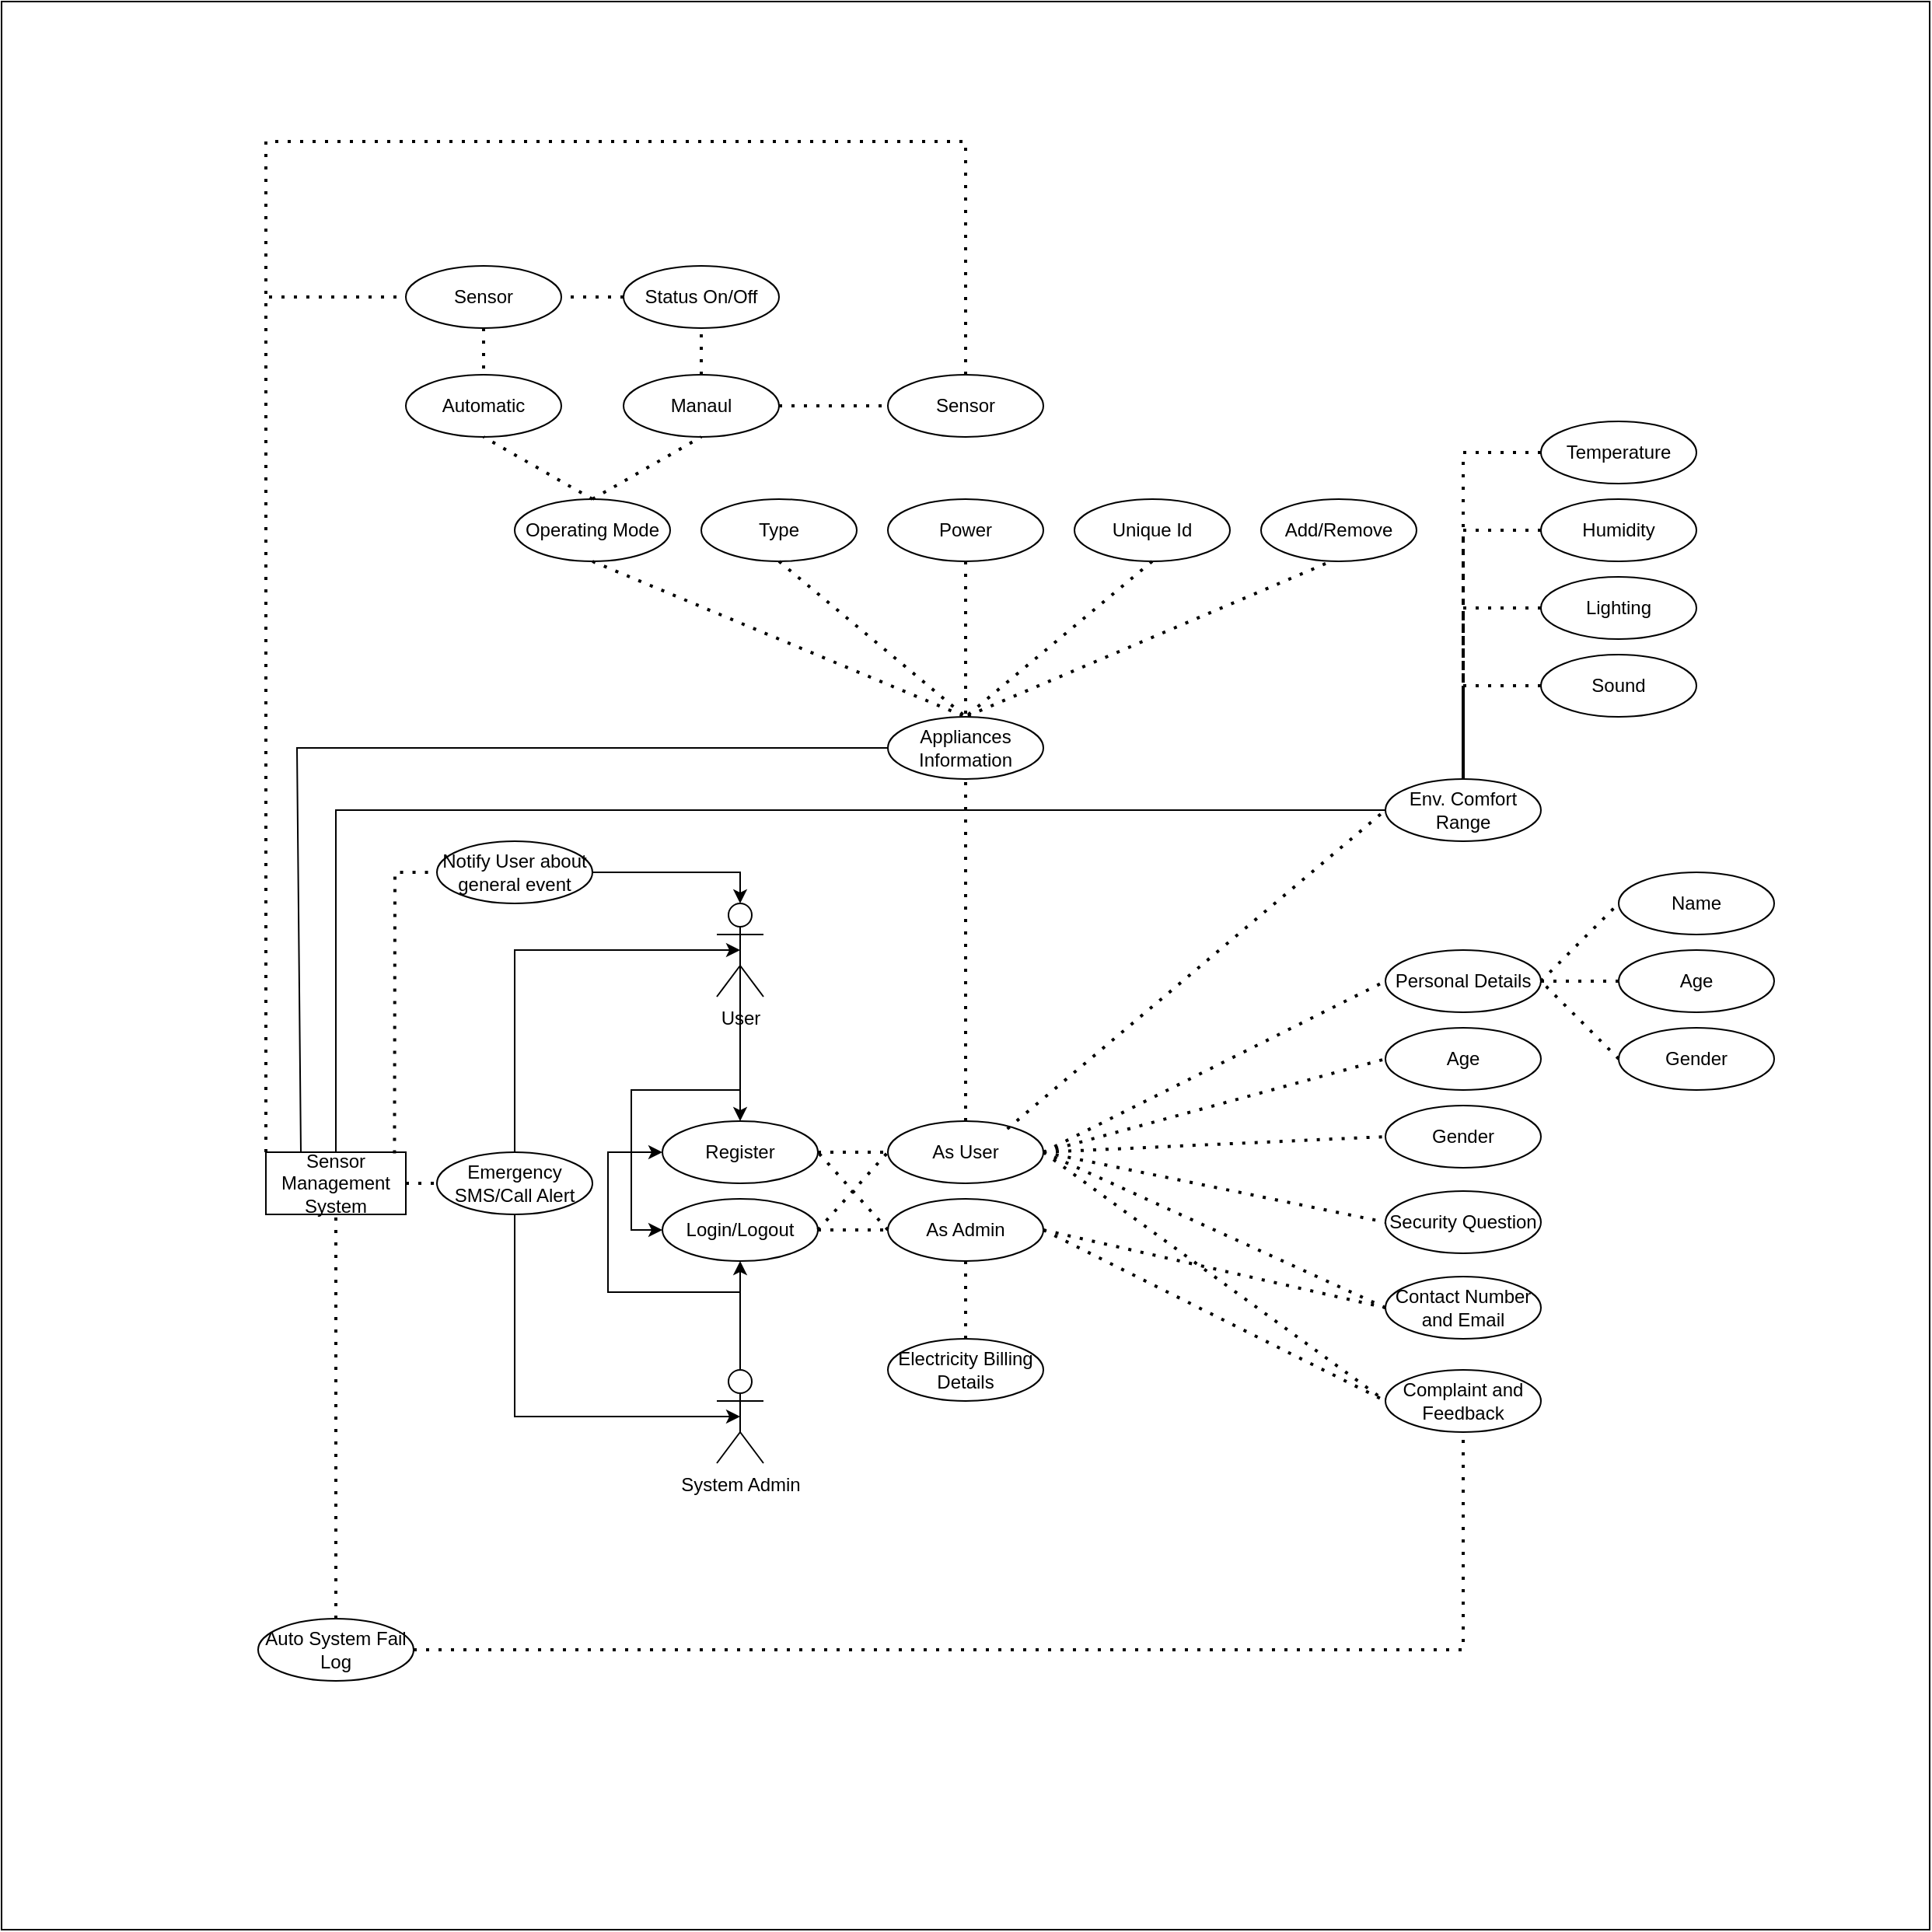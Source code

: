 <mxfile version="17.4.6"><diagram id="7KFHUwPjHJpQPtVquLR5" name="6SmartHomeUseCase"><mxGraphModel dx="4880" dy="3059" grid="1" gridSize="10" guides="1" tooltips="1" connect="1" arrows="1" fold="1" page="1" pageScale="1" pageWidth="827" pageHeight="1169" math="0" shadow="0"><root><mxCell id="0"/><mxCell id="1" parent="0"/><mxCell id="27z1iV3PaQT1dvy6Sd71-1" value="" style="whiteSpace=wrap;html=1;aspect=fixed;" vertex="1" parent="1"><mxGeometry x="-637" y="-670" width="1240" height="1240" as="geometry"/></mxCell><mxCell id="27z1iV3PaQT1dvy6Sd71-2" style="edgeStyle=orthogonalEdgeStyle;rounded=0;orthogonalLoop=1;jettySize=auto;html=1;exitX=0.5;exitY=0.5;exitDx=0;exitDy=0;exitPerimeter=0;entryX=0.5;entryY=0;entryDx=0;entryDy=0;" edge="1" parent="1" source="27z1iV3PaQT1dvy6Sd71-4" target="27z1iV3PaQT1dvy6Sd71-10"><mxGeometry relative="1" as="geometry"/></mxCell><mxCell id="27z1iV3PaQT1dvy6Sd71-3" style="edgeStyle=orthogonalEdgeStyle;rounded=0;orthogonalLoop=1;jettySize=auto;html=1;exitX=0.5;exitY=0.5;exitDx=0;exitDy=0;exitPerimeter=0;entryX=0;entryY=0.5;entryDx=0;entryDy=0;" edge="1" parent="1" source="27z1iV3PaQT1dvy6Sd71-4" target="27z1iV3PaQT1dvy6Sd71-9"><mxGeometry relative="1" as="geometry"><Array as="points"><mxPoint x="-162" y="30"/><mxPoint x="-232" y="30"/><mxPoint x="-232" y="120"/></Array></mxGeometry></mxCell><mxCell id="27z1iV3PaQT1dvy6Sd71-4" value="User" style="shape=umlActor;verticalLabelPosition=bottom;verticalAlign=top;html=1;outlineConnect=0;" vertex="1" parent="1"><mxGeometry x="-177" y="-90" width="30" height="60" as="geometry"/></mxCell><mxCell id="27z1iV3PaQT1dvy6Sd71-5" style="edgeStyle=orthogonalEdgeStyle;rounded=0;orthogonalLoop=1;jettySize=auto;html=1;exitX=0.5;exitY=0.5;exitDx=0;exitDy=0;exitPerimeter=0;entryX=0.5;entryY=1;entryDx=0;entryDy=0;" edge="1" parent="1" source="27z1iV3PaQT1dvy6Sd71-7" target="27z1iV3PaQT1dvy6Sd71-9"><mxGeometry relative="1" as="geometry"/></mxCell><mxCell id="27z1iV3PaQT1dvy6Sd71-6" style="edgeStyle=orthogonalEdgeStyle;rounded=0;orthogonalLoop=1;jettySize=auto;html=1;exitX=0.5;exitY=0.5;exitDx=0;exitDy=0;exitPerimeter=0;entryX=0;entryY=0.5;entryDx=0;entryDy=0;" edge="1" parent="1" source="27z1iV3PaQT1dvy6Sd71-7" target="27z1iV3PaQT1dvy6Sd71-10"><mxGeometry relative="1" as="geometry"><Array as="points"><mxPoint x="-162" y="160"/><mxPoint x="-247" y="160"/><mxPoint x="-247" y="70"/></Array></mxGeometry></mxCell><mxCell id="27z1iV3PaQT1dvy6Sd71-7" value="System Admin" style="shape=umlActor;verticalLabelPosition=bottom;verticalAlign=top;html=1;outlineConnect=0;" vertex="1" parent="1"><mxGeometry x="-177" y="210" width="30" height="60" as="geometry"/></mxCell><mxCell id="27z1iV3PaQT1dvy6Sd71-8" value="Sensor Management System" style="rounded=0;whiteSpace=wrap;html=1;" vertex="1" parent="1"><mxGeometry x="-467" y="70" width="90" height="40" as="geometry"/></mxCell><mxCell id="27z1iV3PaQT1dvy6Sd71-9" value="Login/Logout" style="ellipse;whiteSpace=wrap;html=1;" vertex="1" parent="1"><mxGeometry x="-212" y="100" width="100" height="40" as="geometry"/></mxCell><mxCell id="27z1iV3PaQT1dvy6Sd71-10" value="Register" style="ellipse;whiteSpace=wrap;html=1;" vertex="1" parent="1"><mxGeometry x="-212" y="50" width="100" height="40" as="geometry"/></mxCell><mxCell id="27z1iV3PaQT1dvy6Sd71-11" value="As User" style="ellipse;whiteSpace=wrap;html=1;" vertex="1" parent="1"><mxGeometry x="-67" y="50" width="100" height="40" as="geometry"/></mxCell><mxCell id="27z1iV3PaQT1dvy6Sd71-12" value="As Admin" style="ellipse;whiteSpace=wrap;html=1;" vertex="1" parent="1"><mxGeometry x="-67" y="100" width="100" height="40" as="geometry"/></mxCell><mxCell id="27z1iV3PaQT1dvy6Sd71-13" value="" style="endArrow=none;dashed=1;html=1;dashPattern=1 3;strokeWidth=2;rounded=0;exitX=1;exitY=0.5;exitDx=0;exitDy=0;entryX=0;entryY=0.5;entryDx=0;entryDy=0;" edge="1" parent="1" source="27z1iV3PaQT1dvy6Sd71-10" target="27z1iV3PaQT1dvy6Sd71-11"><mxGeometry width="50" height="50" relative="1" as="geometry"><mxPoint x="53" y="150" as="sourcePoint"/><mxPoint x="103" y="100" as="targetPoint"/></mxGeometry></mxCell><mxCell id="27z1iV3PaQT1dvy6Sd71-14" value="" style="endArrow=none;dashed=1;html=1;dashPattern=1 3;strokeWidth=2;rounded=0;exitX=1;exitY=0.5;exitDx=0;exitDy=0;entryX=0;entryY=0.5;entryDx=0;entryDy=0;" edge="1" parent="1" source="27z1iV3PaQT1dvy6Sd71-9" target="27z1iV3PaQT1dvy6Sd71-12"><mxGeometry width="50" height="50" relative="1" as="geometry"><mxPoint x="53" y="150" as="sourcePoint"/><mxPoint x="103" y="100" as="targetPoint"/></mxGeometry></mxCell><mxCell id="27z1iV3PaQT1dvy6Sd71-15" value="" style="endArrow=none;dashed=1;html=1;dashPattern=1 3;strokeWidth=2;rounded=0;entryX=1;entryY=0.5;entryDx=0;entryDy=0;exitX=0;exitY=0.5;exitDx=0;exitDy=0;" edge="1" parent="1" source="27z1iV3PaQT1dvy6Sd71-12" target="27z1iV3PaQT1dvy6Sd71-10"><mxGeometry width="50" height="50" relative="1" as="geometry"><mxPoint x="-97" y="150" as="sourcePoint"/><mxPoint x="-47" y="100" as="targetPoint"/></mxGeometry></mxCell><mxCell id="27z1iV3PaQT1dvy6Sd71-16" value="" style="endArrow=none;dashed=1;html=1;dashPattern=1 3;strokeWidth=2;rounded=0;exitX=1;exitY=0.5;exitDx=0;exitDy=0;entryX=0;entryY=0.5;entryDx=0;entryDy=0;" edge="1" parent="1" source="27z1iV3PaQT1dvy6Sd71-9" target="27z1iV3PaQT1dvy6Sd71-11"><mxGeometry width="50" height="50" relative="1" as="geometry"><mxPoint x="-97" y="150" as="sourcePoint"/><mxPoint x="-47" y="100" as="targetPoint"/></mxGeometry></mxCell><mxCell id="27z1iV3PaQT1dvy6Sd71-17" value="Personal Details" style="ellipse;whiteSpace=wrap;html=1;" vertex="1" parent="1"><mxGeometry x="253" y="-60" width="100" height="40" as="geometry"/></mxCell><mxCell id="27z1iV3PaQT1dvy6Sd71-18" value="Age" style="ellipse;whiteSpace=wrap;html=1;" vertex="1" parent="1"><mxGeometry x="253" y="-10" width="100" height="40" as="geometry"/></mxCell><mxCell id="27z1iV3PaQT1dvy6Sd71-19" value="Gender" style="ellipse;whiteSpace=wrap;html=1;" vertex="1" parent="1"><mxGeometry x="253" y="40" width="100" height="40" as="geometry"/></mxCell><mxCell id="27z1iV3PaQT1dvy6Sd71-20" value="Security Question" style="ellipse;whiteSpace=wrap;html=1;" vertex="1" parent="1"><mxGeometry x="253" y="95" width="100" height="40" as="geometry"/></mxCell><mxCell id="27z1iV3PaQT1dvy6Sd71-21" value="Contact Number and Email" style="ellipse;whiteSpace=wrap;html=1;" vertex="1" parent="1"><mxGeometry x="253" y="150" width="100" height="40" as="geometry"/></mxCell><mxCell id="27z1iV3PaQT1dvy6Sd71-22" value="" style="endArrow=none;dashed=1;html=1;dashPattern=1 3;strokeWidth=2;rounded=0;exitX=1;exitY=0.5;exitDx=0;exitDy=0;entryX=0;entryY=0.5;entryDx=0;entryDy=0;" edge="1" parent="1" source="27z1iV3PaQT1dvy6Sd71-11" target="27z1iV3PaQT1dvy6Sd71-17"><mxGeometry width="50" height="50" relative="1" as="geometry"><mxPoint x="93" y="150" as="sourcePoint"/><mxPoint x="143" y="100" as="targetPoint"/></mxGeometry></mxCell><mxCell id="27z1iV3PaQT1dvy6Sd71-23" value="" style="endArrow=none;dashed=1;html=1;dashPattern=1 3;strokeWidth=2;rounded=0;exitX=1;exitY=0.5;exitDx=0;exitDy=0;entryX=0;entryY=0.5;entryDx=0;entryDy=0;" edge="1" parent="1" source="27z1iV3PaQT1dvy6Sd71-11" target="27z1iV3PaQT1dvy6Sd71-18"><mxGeometry width="50" height="50" relative="1" as="geometry"><mxPoint x="43.0" y="80" as="sourcePoint"/><mxPoint x="63" y="-10" as="targetPoint"/></mxGeometry></mxCell><mxCell id="27z1iV3PaQT1dvy6Sd71-24" value="" style="endArrow=none;dashed=1;html=1;dashPattern=1 3;strokeWidth=2;rounded=0;exitX=1;exitY=0.5;exitDx=0;exitDy=0;entryX=0;entryY=0.5;entryDx=0;entryDy=0;" edge="1" parent="1" source="27z1iV3PaQT1dvy6Sd71-11" target="27z1iV3PaQT1dvy6Sd71-19"><mxGeometry width="50" height="50" relative="1" as="geometry"><mxPoint x="53.0" y="90" as="sourcePoint"/><mxPoint x="73" as="targetPoint"/></mxGeometry></mxCell><mxCell id="27z1iV3PaQT1dvy6Sd71-25" value="" style="endArrow=none;dashed=1;html=1;dashPattern=1 3;strokeWidth=2;rounded=0;exitX=1;exitY=0.5;exitDx=0;exitDy=0;entryX=0;entryY=0.5;entryDx=0;entryDy=0;" edge="1" parent="1" source="27z1iV3PaQT1dvy6Sd71-11" target="27z1iV3PaQT1dvy6Sd71-20"><mxGeometry width="50" height="50" relative="1" as="geometry"><mxPoint x="63.0" y="100" as="sourcePoint"/><mxPoint x="83" y="10" as="targetPoint"/></mxGeometry></mxCell><mxCell id="27z1iV3PaQT1dvy6Sd71-26" value="" style="endArrow=none;dashed=1;html=1;dashPattern=1 3;strokeWidth=2;rounded=0;exitX=0;exitY=0.5;exitDx=0;exitDy=0;entryX=1;entryY=0.5;entryDx=0;entryDy=0;" edge="1" parent="1" source="27z1iV3PaQT1dvy6Sd71-21" target="27z1iV3PaQT1dvy6Sd71-11"><mxGeometry width="50" height="50" relative="1" as="geometry"><mxPoint x="73.0" y="110" as="sourcePoint"/><mxPoint x="93" y="20" as="targetPoint"/></mxGeometry></mxCell><mxCell id="27z1iV3PaQT1dvy6Sd71-27" value="" style="endArrow=none;dashed=1;html=1;dashPattern=1 3;strokeWidth=2;rounded=0;exitX=1;exitY=0.5;exitDx=0;exitDy=0;entryX=0;entryY=0.5;entryDx=0;entryDy=0;" edge="1" parent="1" source="27z1iV3PaQT1dvy6Sd71-12" target="27z1iV3PaQT1dvy6Sd71-21"><mxGeometry width="50" height="50" relative="1" as="geometry"><mxPoint x="93.0" y="130" as="sourcePoint"/><mxPoint x="113" y="40" as="targetPoint"/></mxGeometry></mxCell><mxCell id="27z1iV3PaQT1dvy6Sd71-28" value="Name" style="ellipse;whiteSpace=wrap;html=1;" vertex="1" parent="1"><mxGeometry x="403" y="-110" width="100" height="40" as="geometry"/></mxCell><mxCell id="27z1iV3PaQT1dvy6Sd71-29" value="Age" style="ellipse;whiteSpace=wrap;html=1;" vertex="1" parent="1"><mxGeometry x="403" y="-60" width="100" height="40" as="geometry"/></mxCell><mxCell id="27z1iV3PaQT1dvy6Sd71-30" value="Gender" style="ellipse;whiteSpace=wrap;html=1;" vertex="1" parent="1"><mxGeometry x="403" y="-10" width="100" height="40" as="geometry"/></mxCell><mxCell id="27z1iV3PaQT1dvy6Sd71-31" value="" style="endArrow=none;dashed=1;html=1;dashPattern=1 3;strokeWidth=2;rounded=0;entryX=0;entryY=0.5;entryDx=0;entryDy=0;exitX=1;exitY=0.5;exitDx=0;exitDy=0;" edge="1" parent="1" source="27z1iV3PaQT1dvy6Sd71-17" target="27z1iV3PaQT1dvy6Sd71-28"><mxGeometry width="50" height="50" relative="1" as="geometry"><mxPoint x="313" y="150" as="sourcePoint"/><mxPoint x="363" y="100" as="targetPoint"/></mxGeometry></mxCell><mxCell id="27z1iV3PaQT1dvy6Sd71-32" value="" style="endArrow=none;dashed=1;html=1;dashPattern=1 3;strokeWidth=2;rounded=0;entryX=1;entryY=0.5;entryDx=0;entryDy=0;exitX=0;exitY=0.5;exitDx=0;exitDy=0;" edge="1" parent="1" source="27z1iV3PaQT1dvy6Sd71-29" target="27z1iV3PaQT1dvy6Sd71-17"><mxGeometry width="50" height="50" relative="1" as="geometry"><mxPoint x="393" y="-30" as="sourcePoint"/><mxPoint x="323" y="-70" as="targetPoint"/></mxGeometry></mxCell><mxCell id="27z1iV3PaQT1dvy6Sd71-33" value="" style="endArrow=none;dashed=1;html=1;dashPattern=1 3;strokeWidth=2;rounded=0;exitX=0;exitY=0.5;exitDx=0;exitDy=0;entryX=1;entryY=0.5;entryDx=0;entryDy=0;" edge="1" parent="1" source="27z1iV3PaQT1dvy6Sd71-30" target="27z1iV3PaQT1dvy6Sd71-17"><mxGeometry width="50" height="50" relative="1" as="geometry"><mxPoint x="423" y="-110" as="sourcePoint"/><mxPoint x="373" y="-40" as="targetPoint"/></mxGeometry></mxCell><mxCell id="27z1iV3PaQT1dvy6Sd71-34" value="Appliances Information" style="ellipse;whiteSpace=wrap;html=1;" vertex="1" parent="1"><mxGeometry x="-67" y="-210" width="100" height="40" as="geometry"/></mxCell><mxCell id="27z1iV3PaQT1dvy6Sd71-35" value="" style="endArrow=none;dashed=1;html=1;dashPattern=1 3;strokeWidth=2;rounded=0;entryX=0.5;entryY=1;entryDx=0;entryDy=0;exitX=0.5;exitY=0;exitDx=0;exitDy=0;" edge="1" parent="1" source="27z1iV3PaQT1dvy6Sd71-11" target="27z1iV3PaQT1dvy6Sd71-34"><mxGeometry width="50" height="50" relative="1" as="geometry"><mxPoint x="-127" y="120" as="sourcePoint"/><mxPoint x="-77" y="70" as="targetPoint"/></mxGeometry></mxCell><mxCell id="27z1iV3PaQT1dvy6Sd71-36" value="Type" style="ellipse;whiteSpace=wrap;html=1;" vertex="1" parent="1"><mxGeometry x="-187" y="-350" width="100" height="40" as="geometry"/></mxCell><mxCell id="27z1iV3PaQT1dvy6Sd71-37" value="Power" style="ellipse;whiteSpace=wrap;html=1;" vertex="1" parent="1"><mxGeometry x="-67" y="-350" width="100" height="40" as="geometry"/></mxCell><mxCell id="27z1iV3PaQT1dvy6Sd71-38" value="Unique Id" style="ellipse;whiteSpace=wrap;html=1;" vertex="1" parent="1"><mxGeometry x="53" y="-350" width="100" height="40" as="geometry"/></mxCell><mxCell id="27z1iV3PaQT1dvy6Sd71-39" value="Operating Mode" style="ellipse;whiteSpace=wrap;html=1;" vertex="1" parent="1"><mxGeometry x="-307" y="-350" width="100" height="40" as="geometry"/></mxCell><mxCell id="27z1iV3PaQT1dvy6Sd71-40" value="" style="endArrow=none;dashed=1;html=1;dashPattern=1 3;strokeWidth=2;rounded=0;entryX=0.5;entryY=0;entryDx=0;entryDy=0;exitX=0.5;exitY=1;exitDx=0;exitDy=0;" edge="1" parent="1" source="27z1iV3PaQT1dvy6Sd71-39" target="27z1iV3PaQT1dvy6Sd71-34"><mxGeometry width="50" height="50" relative="1" as="geometry"><mxPoint x="63" y="150" as="sourcePoint"/><mxPoint x="113" y="100" as="targetPoint"/></mxGeometry></mxCell><mxCell id="27z1iV3PaQT1dvy6Sd71-41" value="" style="endArrow=none;dashed=1;html=1;dashPattern=1 3;strokeWidth=2;rounded=0;exitX=0.5;exitY=1;exitDx=0;exitDy=0;entryX=0.5;entryY=0;entryDx=0;entryDy=0;" edge="1" parent="1" source="27z1iV3PaQT1dvy6Sd71-36" target="27z1iV3PaQT1dvy6Sd71-34"><mxGeometry width="50" height="50" relative="1" as="geometry"><mxPoint x="-187" y="-180" as="sourcePoint"/><mxPoint x="13" y="-110" as="targetPoint"/></mxGeometry></mxCell><mxCell id="27z1iV3PaQT1dvy6Sd71-42" value="" style="endArrow=none;dashed=1;html=1;dashPattern=1 3;strokeWidth=2;rounded=0;exitX=0.5;exitY=1;exitDx=0;exitDy=0;entryX=0.5;entryY=0;entryDx=0;entryDy=0;" edge="1" parent="1" source="27z1iV3PaQT1dvy6Sd71-37" target="27z1iV3PaQT1dvy6Sd71-34"><mxGeometry width="50" height="50" relative="1" as="geometry"><mxPoint x="-67" y="-180" as="sourcePoint"/><mxPoint x="13" y="-120" as="targetPoint"/></mxGeometry></mxCell><mxCell id="27z1iV3PaQT1dvy6Sd71-43" value="" style="endArrow=none;dashed=1;html=1;dashPattern=1 3;strokeWidth=2;rounded=0;exitX=0.5;exitY=1;exitDx=0;exitDy=0;entryX=0.5;entryY=0;entryDx=0;entryDy=0;" edge="1" parent="1" source="27z1iV3PaQT1dvy6Sd71-38" target="27z1iV3PaQT1dvy6Sd71-34"><mxGeometry width="50" height="50" relative="1" as="geometry"><mxPoint x="53" y="-180" as="sourcePoint"/><mxPoint x="33" y="-100" as="targetPoint"/></mxGeometry></mxCell><mxCell id="27z1iV3PaQT1dvy6Sd71-44" value="" style="endArrow=none;html=1;rounded=0;exitX=0.25;exitY=0;exitDx=0;exitDy=0;entryX=0;entryY=0.5;entryDx=0;entryDy=0;" edge="1" parent="1" source="27z1iV3PaQT1dvy6Sd71-8" target="27z1iV3PaQT1dvy6Sd71-34"><mxGeometry width="50" height="50" relative="1" as="geometry"><mxPoint x="-117" y="30" as="sourcePoint"/><mxPoint x="-67" y="-20" as="targetPoint"/><Array as="points"><mxPoint x="-447" y="-190"/></Array></mxGeometry></mxCell><mxCell id="27z1iV3PaQT1dvy6Sd71-45" value="Add/Remove" style="ellipse;whiteSpace=wrap;html=1;" vertex="1" parent="1"><mxGeometry x="173" y="-350" width="100" height="40" as="geometry"/></mxCell><mxCell id="27z1iV3PaQT1dvy6Sd71-46" value="" style="endArrow=none;dashed=1;html=1;dashPattern=1 3;strokeWidth=2;rounded=0;exitX=0.415;exitY=1.037;exitDx=0;exitDy=0;exitPerimeter=0;entryX=0.5;entryY=0;entryDx=0;entryDy=0;" edge="1" parent="1" source="27z1iV3PaQT1dvy6Sd71-45" target="27z1iV3PaQT1dvy6Sd71-34"><mxGeometry width="50" height="50" relative="1" as="geometry"><mxPoint x="173" y="-300" as="sourcePoint"/><mxPoint x="53" y="-220" as="targetPoint"/></mxGeometry></mxCell><mxCell id="27z1iV3PaQT1dvy6Sd71-47" value="Complaint and Feedback" style="ellipse;whiteSpace=wrap;html=1;" vertex="1" parent="1"><mxGeometry x="253" y="210" width="100" height="40" as="geometry"/></mxCell><mxCell id="27z1iV3PaQT1dvy6Sd71-48" value="Electricity Billing Details" style="ellipse;whiteSpace=wrap;html=1;" vertex="1" parent="1"><mxGeometry x="-67" y="190" width="100" height="40" as="geometry"/></mxCell><mxCell id="27z1iV3PaQT1dvy6Sd71-49" value="" style="endArrow=none;dashed=1;html=1;dashPattern=1 3;strokeWidth=2;rounded=0;entryX=0;entryY=0.5;entryDx=0;entryDy=0;exitX=1;exitY=0.5;exitDx=0;exitDy=0;" edge="1" parent="1" source="27z1iV3PaQT1dvy6Sd71-12" target="27z1iV3PaQT1dvy6Sd71-47"><mxGeometry width="50" height="50" relative="1" as="geometry"><mxPoint x="63" y="160" as="sourcePoint"/><mxPoint x="-102" y="80" as="targetPoint"/></mxGeometry></mxCell><mxCell id="27z1iV3PaQT1dvy6Sd71-50" value="" style="endArrow=none;dashed=1;html=1;dashPattern=1 3;strokeWidth=2;rounded=0;entryX=0.5;entryY=0;entryDx=0;entryDy=0;exitX=0.5;exitY=1;exitDx=0;exitDy=0;" edge="1" parent="1" source="27z1iV3PaQT1dvy6Sd71-12" target="27z1iV3PaQT1dvy6Sd71-48"><mxGeometry width="50" height="50" relative="1" as="geometry"><mxPoint x="-7" y="150" as="sourcePoint"/><mxPoint x="-62" y="200" as="targetPoint"/></mxGeometry></mxCell><mxCell id="27z1iV3PaQT1dvy6Sd71-51" value="" style="endArrow=none;dashed=1;html=1;dashPattern=1 3;strokeWidth=2;rounded=0;entryX=0;entryY=0.5;entryDx=0;entryDy=0;exitX=1;exitY=0.5;exitDx=0;exitDy=0;" edge="1" parent="1" source="27z1iV3PaQT1dvy6Sd71-11" target="27z1iV3PaQT1dvy6Sd71-47"><mxGeometry width="50" height="50" relative="1" as="geometry"><mxPoint x="43" y="130" as="sourcePoint"/><mxPoint x="313" y="220" as="targetPoint"/></mxGeometry></mxCell><mxCell id="27z1iV3PaQT1dvy6Sd71-52" value="Env. Comfort Range" style="ellipse;whiteSpace=wrap;html=1;" vertex="1" parent="1"><mxGeometry x="253" y="-170" width="100" height="40" as="geometry"/></mxCell><mxCell id="27z1iV3PaQT1dvy6Sd71-53" value="" style="endArrow=none;dashed=1;html=1;dashPattern=1 3;strokeWidth=2;rounded=0;exitX=0.768;exitY=0.125;exitDx=0;exitDy=0;exitPerimeter=0;entryX=0;entryY=0.5;entryDx=0;entryDy=0;" edge="1" parent="1" source="27z1iV3PaQT1dvy6Sd71-11" target="27z1iV3PaQT1dvy6Sd71-52"><mxGeometry width="50" height="50" relative="1" as="geometry"><mxPoint x="183" y="-20" as="sourcePoint"/><mxPoint x="233" y="-70" as="targetPoint"/></mxGeometry></mxCell><mxCell id="27z1iV3PaQT1dvy6Sd71-54" value="" style="endArrow=none;html=1;rounded=0;entryX=0.5;entryY=0;entryDx=0;entryDy=0;exitX=0;exitY=0.5;exitDx=0;exitDy=0;" edge="1" parent="1" source="27z1iV3PaQT1dvy6Sd71-52" target="27z1iV3PaQT1dvy6Sd71-8"><mxGeometry width="50" height="50" relative="1" as="geometry"><mxPoint x="-67" y="-20" as="sourcePoint"/><mxPoint x="-17" y="-70" as="targetPoint"/><Array as="points"><mxPoint x="-422" y="-150"/></Array></mxGeometry></mxCell><mxCell id="27z1iV3PaQT1dvy6Sd71-55" value="Temperature" style="ellipse;whiteSpace=wrap;html=1;" vertex="1" parent="1"><mxGeometry x="353" y="-400" width="100" height="40" as="geometry"/></mxCell><mxCell id="27z1iV3PaQT1dvy6Sd71-56" value="Humidity" style="ellipse;whiteSpace=wrap;html=1;" vertex="1" parent="1"><mxGeometry x="353" y="-350" width="100" height="40" as="geometry"/></mxCell><mxCell id="27z1iV3PaQT1dvy6Sd71-57" value="Lighting" style="ellipse;whiteSpace=wrap;html=1;" vertex="1" parent="1"><mxGeometry x="353" y="-300" width="100" height="40" as="geometry"/></mxCell><mxCell id="27z1iV3PaQT1dvy6Sd71-58" value="Sound" style="ellipse;whiteSpace=wrap;html=1;" vertex="1" parent="1"><mxGeometry x="353" y="-250" width="100" height="40" as="geometry"/></mxCell><mxCell id="27z1iV3PaQT1dvy6Sd71-59" value="" style="endArrow=none;dashed=1;html=1;dashPattern=1 3;strokeWidth=2;rounded=0;entryX=0.5;entryY=0;entryDx=0;entryDy=0;exitX=0;exitY=0.5;exitDx=0;exitDy=0;" edge="1" parent="1" source="27z1iV3PaQT1dvy6Sd71-55" target="27z1iV3PaQT1dvy6Sd71-52"><mxGeometry width="50" height="50" relative="1" as="geometry"><mxPoint x="233" y="-10" as="sourcePoint"/><mxPoint x="283" y="-60" as="targetPoint"/><Array as="points"><mxPoint x="303" y="-380"/></Array></mxGeometry></mxCell><mxCell id="27z1iV3PaQT1dvy6Sd71-60" value="" style="endArrow=none;dashed=1;html=1;dashPattern=1 3;strokeWidth=2;rounded=0;exitX=0;exitY=0.5;exitDx=0;exitDy=0;entryX=0.5;entryY=0;entryDx=0;entryDy=0;" edge="1" parent="1" source="27z1iV3PaQT1dvy6Sd71-56" target="27z1iV3PaQT1dvy6Sd71-52"><mxGeometry width="50" height="50" relative="1" as="geometry"><mxPoint x="363.0" y="-370" as="sourcePoint"/><mxPoint x="263" y="-170" as="targetPoint"/><Array as="points"><mxPoint x="303" y="-330"/></Array></mxGeometry></mxCell><mxCell id="27z1iV3PaQT1dvy6Sd71-61" value="" style="endArrow=none;dashed=1;html=1;dashPattern=1 3;strokeWidth=2;rounded=0;entryX=0.5;entryY=0;entryDx=0;entryDy=0;exitX=0;exitY=0.5;exitDx=0;exitDy=0;" edge="1" parent="1" source="27z1iV3PaQT1dvy6Sd71-57" target="27z1iV3PaQT1dvy6Sd71-52"><mxGeometry width="50" height="50" relative="1" as="geometry"><mxPoint x="373.0" y="-360" as="sourcePoint"/><mxPoint x="323" y="-130" as="targetPoint"/><Array as="points"><mxPoint x="303" y="-280"/></Array></mxGeometry></mxCell><mxCell id="27z1iV3PaQT1dvy6Sd71-62" value="" style="endArrow=none;dashed=1;html=1;dashPattern=1 3;strokeWidth=2;rounded=0;entryX=0.5;entryY=0;entryDx=0;entryDy=0;exitX=0;exitY=0.5;exitDx=0;exitDy=0;" edge="1" parent="1" source="27z1iV3PaQT1dvy6Sd71-58" target="27z1iV3PaQT1dvy6Sd71-52"><mxGeometry width="50" height="50" relative="1" as="geometry"><mxPoint x="383.0" y="-350" as="sourcePoint"/><mxPoint x="333" y="-120" as="targetPoint"/><Array as="points"><mxPoint x="303" y="-230"/></Array></mxGeometry></mxCell><mxCell id="27z1iV3PaQT1dvy6Sd71-63" value="Automatic" style="ellipse;whiteSpace=wrap;html=1;" vertex="1" parent="1"><mxGeometry x="-377" y="-430" width="100" height="40" as="geometry"/></mxCell><mxCell id="27z1iV3PaQT1dvy6Sd71-64" value="" style="endArrow=none;dashed=1;html=1;dashPattern=1 3;strokeWidth=2;rounded=0;entryX=0.5;entryY=1;entryDx=0;entryDy=0;exitX=0.5;exitY=0;exitDx=0;exitDy=0;" edge="1" parent="1" source="27z1iV3PaQT1dvy6Sd71-39" target="27z1iV3PaQT1dvy6Sd71-63"><mxGeometry width="50" height="50" relative="1" as="geometry"><mxPoint x="23" y="-10" as="sourcePoint"/><mxPoint x="73" y="-60" as="targetPoint"/></mxGeometry></mxCell><mxCell id="27z1iV3PaQT1dvy6Sd71-65" value="Auto System Fail Log" style="ellipse;whiteSpace=wrap;html=1;" vertex="1" parent="1"><mxGeometry x="-472" y="370" width="100" height="40" as="geometry"/></mxCell><mxCell id="27z1iV3PaQT1dvy6Sd71-66" value="" style="endArrow=none;dashed=1;html=1;dashPattern=1 3;strokeWidth=2;rounded=0;entryX=0.5;entryY=1;entryDx=0;entryDy=0;exitX=0.5;exitY=0;exitDx=0;exitDy=0;" edge="1" parent="1" source="27z1iV3PaQT1dvy6Sd71-65" target="27z1iV3PaQT1dvy6Sd71-8"><mxGeometry width="50" height="50" relative="1" as="geometry"><mxPoint x="-137" y="230" as="sourcePoint"/><mxPoint x="-87" y="180" as="targetPoint"/></mxGeometry></mxCell><mxCell id="27z1iV3PaQT1dvy6Sd71-67" value="" style="endArrow=none;dashed=1;html=1;dashPattern=1 3;strokeWidth=2;rounded=0;exitX=1;exitY=0.5;exitDx=0;exitDy=0;entryX=0.5;entryY=1;entryDx=0;entryDy=0;" edge="1" parent="1" source="27z1iV3PaQT1dvy6Sd71-65" target="27z1iV3PaQT1dvy6Sd71-47"><mxGeometry width="50" height="50" relative="1" as="geometry"><mxPoint x="-137" y="230" as="sourcePoint"/><mxPoint x="93" y="330" as="targetPoint"/><Array as="points"><mxPoint x="303" y="390"/></Array></mxGeometry></mxCell><mxCell id="27z1iV3PaQT1dvy6Sd71-68" value="Manaul" style="ellipse;whiteSpace=wrap;html=1;" vertex="1" parent="1"><mxGeometry x="-237" y="-430" width="100" height="40" as="geometry"/></mxCell><mxCell id="27z1iV3PaQT1dvy6Sd71-69" value="" style="endArrow=none;dashed=1;html=1;dashPattern=1 3;strokeWidth=2;rounded=0;entryX=0.5;entryY=1;entryDx=0;entryDy=0;exitX=0.5;exitY=0;exitDx=0;exitDy=0;" edge="1" parent="1" source="27z1iV3PaQT1dvy6Sd71-39" target="27z1iV3PaQT1dvy6Sd71-68"><mxGeometry width="50" height="50" relative="1" as="geometry"><mxPoint x="-247" y="-340" as="sourcePoint"/><mxPoint x="-327" y="-380" as="targetPoint"/></mxGeometry></mxCell><mxCell id="27z1iV3PaQT1dvy6Sd71-70" value="Status On/Off" style="ellipse;whiteSpace=wrap;html=1;" vertex="1" parent="1"><mxGeometry x="-237" y="-500" width="100" height="40" as="geometry"/></mxCell><mxCell id="27z1iV3PaQT1dvy6Sd71-71" value="" style="endArrow=none;dashed=1;html=1;dashPattern=1 3;strokeWidth=2;rounded=0;entryX=0.5;entryY=1;entryDx=0;entryDy=0;exitX=0.5;exitY=0;exitDx=0;exitDy=0;" edge="1" parent="1" source="27z1iV3PaQT1dvy6Sd71-68" target="27z1iV3PaQT1dvy6Sd71-70"><mxGeometry width="50" height="50" relative="1" as="geometry"><mxPoint x="-247" y="-340" as="sourcePoint"/><mxPoint x="-177" y="-380" as="targetPoint"/></mxGeometry></mxCell><mxCell id="27z1iV3PaQT1dvy6Sd71-72" value="Sensor" style="ellipse;whiteSpace=wrap;html=1;" vertex="1" parent="1"><mxGeometry x="-377" y="-500" width="100" height="40" as="geometry"/></mxCell><mxCell id="27z1iV3PaQT1dvy6Sd71-73" value="" style="endArrow=none;dashed=1;html=1;dashPattern=1 3;strokeWidth=2;rounded=0;entryX=0.5;entryY=0;entryDx=0;entryDy=0;exitX=0.5;exitY=1;exitDx=0;exitDy=0;" edge="1" parent="1" source="27z1iV3PaQT1dvy6Sd71-72" target="27z1iV3PaQT1dvy6Sd71-63"><mxGeometry width="50" height="50" relative="1" as="geometry"><mxPoint x="-247" y="-340" as="sourcePoint"/><mxPoint x="-317" y="-380" as="targetPoint"/></mxGeometry></mxCell><mxCell id="27z1iV3PaQT1dvy6Sd71-74" value="" style="endArrow=none;dashed=1;html=1;dashPattern=1 3;strokeWidth=2;rounded=0;entryX=0;entryY=0.5;entryDx=0;entryDy=0;exitX=0;exitY=0;exitDx=0;exitDy=0;" edge="1" parent="1" source="27z1iV3PaQT1dvy6Sd71-8" target="27z1iV3PaQT1dvy6Sd71-72"><mxGeometry width="50" height="50" relative="1" as="geometry"><mxPoint x="-317" y="-450" as="sourcePoint"/><mxPoint x="-317" y="-420" as="targetPoint"/><Array as="points"><mxPoint x="-467" y="-480"/></Array></mxGeometry></mxCell><mxCell id="27z1iV3PaQT1dvy6Sd71-75" value="" style="endArrow=none;dashed=1;html=1;dashPattern=1 3;strokeWidth=2;rounded=0;entryX=1;entryY=0.5;entryDx=0;entryDy=0;exitX=0;exitY=0.5;exitDx=0;exitDy=0;" edge="1" parent="1" source="27z1iV3PaQT1dvy6Sd71-70" target="27z1iV3PaQT1dvy6Sd71-72"><mxGeometry width="50" height="50" relative="1" as="geometry"><mxPoint x="-317" y="-450" as="sourcePoint"/><mxPoint x="-317" y="-420" as="targetPoint"/></mxGeometry></mxCell><mxCell id="27z1iV3PaQT1dvy6Sd71-76" style="edgeStyle=orthogonalEdgeStyle;rounded=0;orthogonalLoop=1;jettySize=auto;html=1;exitX=0.5;exitY=0;exitDx=0;exitDy=0;entryX=0.5;entryY=0.5;entryDx=0;entryDy=0;entryPerimeter=0;" edge="1" parent="1" source="27z1iV3PaQT1dvy6Sd71-78" target="27z1iV3PaQT1dvy6Sd71-4"><mxGeometry relative="1" as="geometry"><Array as="points"><mxPoint x="-307" y="-60"/></Array></mxGeometry></mxCell><mxCell id="27z1iV3PaQT1dvy6Sd71-77" style="edgeStyle=orthogonalEdgeStyle;rounded=0;orthogonalLoop=1;jettySize=auto;html=1;exitX=0.5;exitY=1;exitDx=0;exitDy=0;entryX=0.5;entryY=0.5;entryDx=0;entryDy=0;entryPerimeter=0;" edge="1" parent="1" source="27z1iV3PaQT1dvy6Sd71-78" target="27z1iV3PaQT1dvy6Sd71-7"><mxGeometry relative="1" as="geometry"><Array as="points"><mxPoint x="-307" y="240"/></Array></mxGeometry></mxCell><mxCell id="27z1iV3PaQT1dvy6Sd71-78" value="Emergency SMS/Call Alert" style="ellipse;whiteSpace=wrap;html=1;" vertex="1" parent="1"><mxGeometry x="-357" y="70" width="100" height="40" as="geometry"/></mxCell><mxCell id="27z1iV3PaQT1dvy6Sd71-79" value="" style="endArrow=none;dashed=1;html=1;dashPattern=1 3;strokeWidth=2;rounded=0;exitX=1;exitY=0.5;exitDx=0;exitDy=0;entryX=0;entryY=0.5;entryDx=0;entryDy=0;" edge="1" parent="1" source="27z1iV3PaQT1dvy6Sd71-8" target="27z1iV3PaQT1dvy6Sd71-78"><mxGeometry width="50" height="50" relative="1" as="geometry"><mxPoint x="-247" y="40" as="sourcePoint"/><mxPoint x="-197" y="-10" as="targetPoint"/></mxGeometry></mxCell><mxCell id="27z1iV3PaQT1dvy6Sd71-80" value="Sensor" style="ellipse;whiteSpace=wrap;html=1;" vertex="1" parent="1"><mxGeometry x="-67" y="-430" width="100" height="40" as="geometry"/></mxCell><mxCell id="27z1iV3PaQT1dvy6Sd71-81" value="" style="endArrow=none;dashed=1;html=1;dashPattern=1 3;strokeWidth=2;rounded=0;entryX=0;entryY=0.5;entryDx=0;entryDy=0;exitX=1;exitY=0.5;exitDx=0;exitDy=0;" edge="1" parent="1" source="27z1iV3PaQT1dvy6Sd71-68" target="27z1iV3PaQT1dvy6Sd71-80"><mxGeometry width="50" height="50" relative="1" as="geometry"><mxPoint x="-127" y="-390" as="sourcePoint"/><mxPoint x="-177" y="-450" as="targetPoint"/></mxGeometry></mxCell><mxCell id="27z1iV3PaQT1dvy6Sd71-82" value="" style="endArrow=none;dashed=1;html=1;dashPattern=1 3;strokeWidth=2;rounded=0;exitX=0.5;exitY=0;exitDx=0;exitDy=0;entryX=0;entryY=0;entryDx=0;entryDy=0;" edge="1" parent="1" source="27z1iV3PaQT1dvy6Sd71-80" target="27z1iV3PaQT1dvy6Sd71-8"><mxGeometry width="50" height="50" relative="1" as="geometry"><mxPoint x="-127" y="-400" as="sourcePoint"/><mxPoint x="-207" y="-650" as="targetPoint"/><Array as="points"><mxPoint x="-17" y="-580"/><mxPoint x="-467" y="-580"/></Array></mxGeometry></mxCell><mxCell id="27z1iV3PaQT1dvy6Sd71-83" style="edgeStyle=orthogonalEdgeStyle;rounded=0;orthogonalLoop=1;jettySize=auto;html=1;exitX=1;exitY=0.5;exitDx=0;exitDy=0;entryX=0.5;entryY=0;entryDx=0;entryDy=0;entryPerimeter=0;" edge="1" parent="1" source="27z1iV3PaQT1dvy6Sd71-84" target="27z1iV3PaQT1dvy6Sd71-4"><mxGeometry relative="1" as="geometry"/></mxCell><mxCell id="27z1iV3PaQT1dvy6Sd71-84" value="Notify User about general event" style="ellipse;whiteSpace=wrap;html=1;" vertex="1" parent="1"><mxGeometry x="-357" y="-130" width="100" height="40" as="geometry"/></mxCell><mxCell id="27z1iV3PaQT1dvy6Sd71-85" value="" style="endArrow=none;dashed=1;html=1;dashPattern=1 3;strokeWidth=2;rounded=0;exitX=0.919;exitY=0.018;exitDx=0;exitDy=0;entryX=0;entryY=0.5;entryDx=0;entryDy=0;exitPerimeter=0;" edge="1" parent="1" source="27z1iV3PaQT1dvy6Sd71-8" target="27z1iV3PaQT1dvy6Sd71-84"><mxGeometry width="50" height="50" relative="1" as="geometry"><mxPoint x="-417" y="30" as="sourcePoint"/><mxPoint x="-307" y="-70" as="targetPoint"/><Array as="points"><mxPoint x="-384" y="-110"/></Array></mxGeometry></mxCell></root></mxGraphModel></diagram></mxfile>